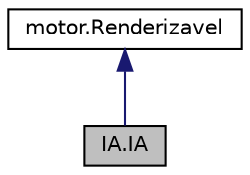 digraph "IA.IA"
{
  edge [fontname="Helvetica",fontsize="10",labelfontname="Helvetica",labelfontsize="10"];
  node [fontname="Helvetica",fontsize="10",shape=record];
  Node1 [label="IA.IA",height=0.2,width=0.4,color="black", fillcolor="grey75", style="filled", fontcolor="black"];
  Node2 -> Node1 [dir="back",color="midnightblue",fontsize="10",style="solid",fontname="Helvetica"];
  Node2 [label="motor.Renderizavel",height=0.2,width=0.4,color="black", fillcolor="white", style="filled",URL="$classmotor_1_1Renderizavel.html",tooltip="Classe abstrata que contém os atributos básicos de um objeto renderizável. "];
}
